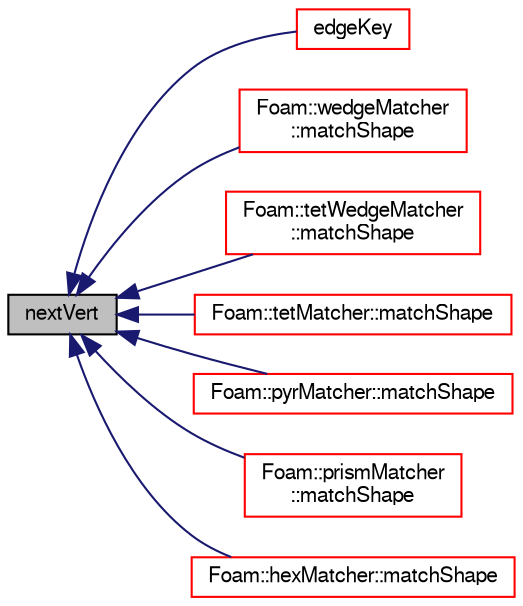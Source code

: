 digraph "nextVert"
{
  bgcolor="transparent";
  edge [fontname="FreeSans",fontsize="10",labelfontname="FreeSans",labelfontsize="10"];
  node [fontname="FreeSans",fontsize="10",shape=record];
  rankdir="LR";
  Node381 [label="nextVert",height=0.2,width=0.4,color="black", fillcolor="grey75", style="filled", fontcolor="black"];
  Node381 -> Node382 [dir="back",color="midnightblue",fontsize="10",style="solid",fontname="FreeSans"];
  Node382 [label="edgeKey",height=0.2,width=0.4,color="red",URL="$a27166.html#ace91d3503f6982ec47075dbe0167f126",tooltip="Given start and end of edge generate unique key. "];
  Node381 -> Node415 [dir="back",color="midnightblue",fontsize="10",style="solid",fontname="FreeSans"];
  Node415 [label="Foam::wedgeMatcher\l::matchShape",height=0.2,width=0.4,color="red",URL="$a27194.html#a1f0feccca7c36016d7745d9f9d196b6d",tooltip="Low level shape recognition. Return true if matches. "];
  Node381 -> Node409 [dir="back",color="midnightblue",fontsize="10",style="solid",fontname="FreeSans"];
  Node409 [label="Foam::tetWedgeMatcher\l::matchShape",height=0.2,width=0.4,color="red",URL="$a27190.html#a1f0feccca7c36016d7745d9f9d196b6d",tooltip="Low level shape recognition. Return true if matches. "];
  Node381 -> Node402 [dir="back",color="midnightblue",fontsize="10",style="solid",fontname="FreeSans"];
  Node402 [label="Foam::tetMatcher::matchShape",height=0.2,width=0.4,color="red",URL="$a27186.html#a1f0feccca7c36016d7745d9f9d196b6d",tooltip="Low level shape recognition. Return true if matches. "];
  Node381 -> Node396 [dir="back",color="midnightblue",fontsize="10",style="solid",fontname="FreeSans"];
  Node396 [label="Foam::pyrMatcher::matchShape",height=0.2,width=0.4,color="red",URL="$a27182.html#a1f0feccca7c36016d7745d9f9d196b6d",tooltip="Low level shape recognition. Return true if matches. "];
  Node381 -> Node390 [dir="back",color="midnightblue",fontsize="10",style="solid",fontname="FreeSans"];
  Node390 [label="Foam::prismMatcher\l::matchShape",height=0.2,width=0.4,color="red",URL="$a27178.html#a1f0feccca7c36016d7745d9f9d196b6d",tooltip="Low level shape recognition. Return true if matches. "];
  Node381 -> Node384 [dir="back",color="midnightblue",fontsize="10",style="solid",fontname="FreeSans"];
  Node384 [label="Foam::hexMatcher::matchShape",height=0.2,width=0.4,color="red",URL="$a27174.html#a1f0feccca7c36016d7745d9f9d196b6d",tooltip="Low level shape recognition. Return true if matches. "];
}
